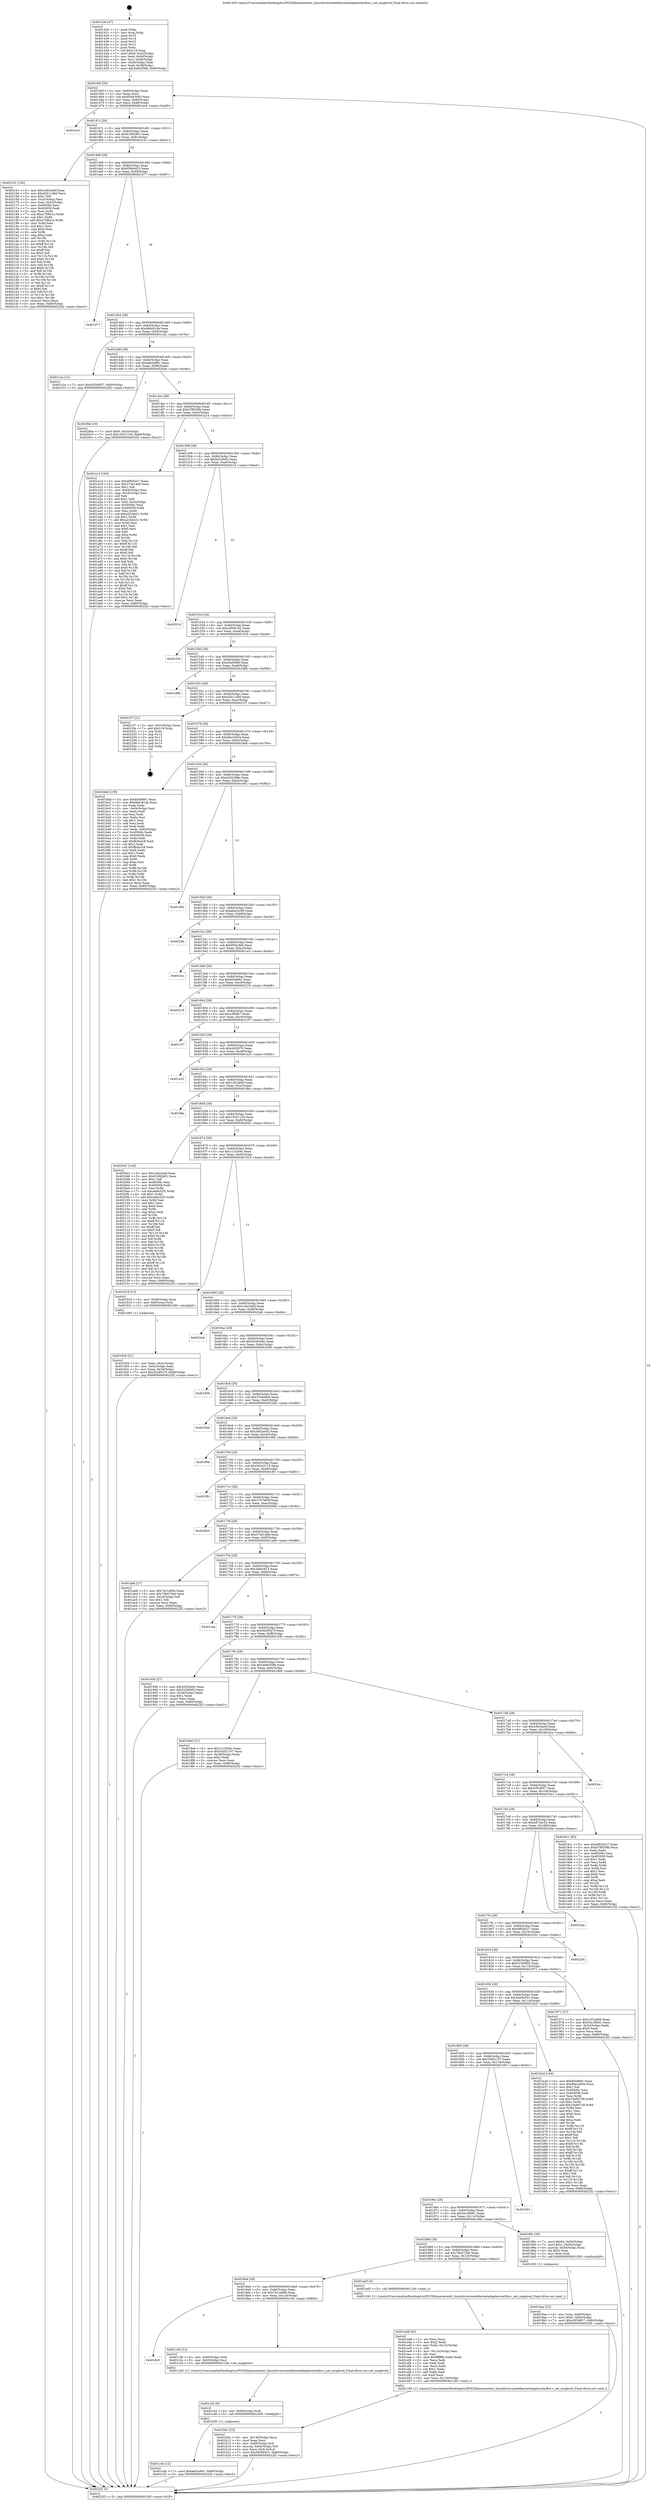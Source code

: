 digraph "0x401430" {
  label = "0x401430 (/mnt/c/Users/mathe/Desktop/tcc/POCII/binaries/extr_linuxdriversnetethernetadaptecstarfire.c_set_msglevel_Final-ollvm.out::main(0))"
  labelloc = "t"
  node[shape=record]

  Entry [label="",width=0.3,height=0.3,shape=circle,fillcolor=black,style=filled]
  "0x40145f" [label="{
     0x40145f [29]\l
     | [instrs]\l
     &nbsp;&nbsp;0x40145f \<+3\>: mov -0x80(%rbp),%eax\l
     &nbsp;&nbsp;0x401462 \<+2\>: mov %eax,%ecx\l
     &nbsp;&nbsp;0x401464 \<+6\>: sub $0x85643085,%ecx\l
     &nbsp;&nbsp;0x40146a \<+6\>: mov %eax,-0x84(%rbp)\l
     &nbsp;&nbsp;0x401470 \<+6\>: mov %ecx,-0x88(%rbp)\l
     &nbsp;&nbsp;0x401476 \<+6\>: je 0000000000401ec0 \<main+0xa90\>\l
  }"]
  "0x401ec0" [label="{
     0x401ec0\l
  }", style=dashed]
  "0x40147c" [label="{
     0x40147c [28]\l
     | [instrs]\l
     &nbsp;&nbsp;0x40147c \<+5\>: jmp 0000000000401481 \<main+0x51\>\l
     &nbsp;&nbsp;0x401481 \<+6\>: mov -0x84(%rbp),%eax\l
     &nbsp;&nbsp;0x401487 \<+5\>: sub $0x91692d01,%eax\l
     &nbsp;&nbsp;0x40148c \<+6\>: mov %eax,-0x8c(%rbp)\l
     &nbsp;&nbsp;0x401492 \<+6\>: je 0000000000402161 \<main+0xd31\>\l
  }"]
  Exit [label="",width=0.3,height=0.3,shape=circle,fillcolor=black,style=filled,peripheries=2]
  "0x402161" [label="{
     0x402161 [150]\l
     | [instrs]\l
     &nbsp;&nbsp;0x402161 \<+5\>: mov $0x1dd24a5f,%eax\l
     &nbsp;&nbsp;0x402166 \<+5\>: mov $0xd2b11db6,%ecx\l
     &nbsp;&nbsp;0x40216b \<+2\>: mov $0x1,%dl\l
     &nbsp;&nbsp;0x40216d \<+3\>: mov -0x3c(%rbp),%esi\l
     &nbsp;&nbsp;0x402170 \<+3\>: mov %esi,-0x2c(%rbp)\l
     &nbsp;&nbsp;0x402173 \<+7\>: mov 0x40506c,%esi\l
     &nbsp;&nbsp;0x40217a \<+7\>: mov 0x405058,%edi\l
     &nbsp;&nbsp;0x402181 \<+3\>: mov %esi,%r8d\l
     &nbsp;&nbsp;0x402184 \<+7\>: sub $0xa75f6e1e,%r8d\l
     &nbsp;&nbsp;0x40218b \<+4\>: sub $0x1,%r8d\l
     &nbsp;&nbsp;0x40218f \<+7\>: add $0xa75f6e1e,%r8d\l
     &nbsp;&nbsp;0x402196 \<+4\>: imul %r8d,%esi\l
     &nbsp;&nbsp;0x40219a \<+3\>: and $0x1,%esi\l
     &nbsp;&nbsp;0x40219d \<+3\>: cmp $0x0,%esi\l
     &nbsp;&nbsp;0x4021a0 \<+4\>: sete %r9b\l
     &nbsp;&nbsp;0x4021a4 \<+3\>: cmp $0xa,%edi\l
     &nbsp;&nbsp;0x4021a7 \<+4\>: setl %r10b\l
     &nbsp;&nbsp;0x4021ab \<+3\>: mov %r9b,%r11b\l
     &nbsp;&nbsp;0x4021ae \<+4\>: xor $0xff,%r11b\l
     &nbsp;&nbsp;0x4021b2 \<+3\>: mov %r10b,%bl\l
     &nbsp;&nbsp;0x4021b5 \<+3\>: xor $0xff,%bl\l
     &nbsp;&nbsp;0x4021b8 \<+3\>: xor $0x0,%dl\l
     &nbsp;&nbsp;0x4021bb \<+3\>: mov %r11b,%r14b\l
     &nbsp;&nbsp;0x4021be \<+4\>: and $0x0,%r14b\l
     &nbsp;&nbsp;0x4021c2 \<+3\>: and %dl,%r9b\l
     &nbsp;&nbsp;0x4021c5 \<+3\>: mov %bl,%r15b\l
     &nbsp;&nbsp;0x4021c8 \<+4\>: and $0x0,%r15b\l
     &nbsp;&nbsp;0x4021cc \<+3\>: and %dl,%r10b\l
     &nbsp;&nbsp;0x4021cf \<+3\>: or %r9b,%r14b\l
     &nbsp;&nbsp;0x4021d2 \<+3\>: or %r10b,%r15b\l
     &nbsp;&nbsp;0x4021d5 \<+3\>: xor %r15b,%r14b\l
     &nbsp;&nbsp;0x4021d8 \<+3\>: or %bl,%r11b\l
     &nbsp;&nbsp;0x4021db \<+4\>: xor $0xff,%r11b\l
     &nbsp;&nbsp;0x4021df \<+3\>: or $0x0,%dl\l
     &nbsp;&nbsp;0x4021e2 \<+3\>: and %dl,%r11b\l
     &nbsp;&nbsp;0x4021e5 \<+3\>: or %r11b,%r14b\l
     &nbsp;&nbsp;0x4021e8 \<+4\>: test $0x1,%r14b\l
     &nbsp;&nbsp;0x4021ec \<+3\>: cmovne %ecx,%eax\l
     &nbsp;&nbsp;0x4021ef \<+3\>: mov %eax,-0x80(%rbp)\l
     &nbsp;&nbsp;0x4021f2 \<+5\>: jmp 00000000004022f2 \<main+0xec2\>\l
  }"]
  "0x401498" [label="{
     0x401498 [28]\l
     | [instrs]\l
     &nbsp;&nbsp;0x401498 \<+5\>: jmp 000000000040149d \<main+0x6d\>\l
     &nbsp;&nbsp;0x40149d \<+6\>: mov -0x84(%rbp),%eax\l
     &nbsp;&nbsp;0x4014a3 \<+5\>: sub $0x95964423,%eax\l
     &nbsp;&nbsp;0x4014a8 \<+6\>: mov %eax,-0x90(%rbp)\l
     &nbsp;&nbsp;0x4014ae \<+6\>: je 0000000000401d77 \<main+0x947\>\l
  }"]
  "0x401c4b" [label="{
     0x401c4b [12]\l
     | [instrs]\l
     &nbsp;&nbsp;0x401c4b \<+7\>: movl $0xaeb2a961,-0x80(%rbp)\l
     &nbsp;&nbsp;0x401c52 \<+5\>: jmp 00000000004022f2 \<main+0xec2\>\l
  }"]
  "0x401d77" [label="{
     0x401d77\l
  }", style=dashed]
  "0x4014b4" [label="{
     0x4014b4 [28]\l
     | [instrs]\l
     &nbsp;&nbsp;0x4014b4 \<+5\>: jmp 00000000004014b9 \<main+0x89\>\l
     &nbsp;&nbsp;0x4014b9 \<+6\>: mov -0x84(%rbp),%eax\l
     &nbsp;&nbsp;0x4014bf \<+5\>: sub $0x9b6c81da,%eax\l
     &nbsp;&nbsp;0x4014c4 \<+6\>: mov %eax,-0x94(%rbp)\l
     &nbsp;&nbsp;0x4014ca \<+6\>: je 0000000000401c2a \<main+0x7fa\>\l
  }"]
  "0x401c42" [label="{
     0x401c42 [9]\l
     | [instrs]\l
     &nbsp;&nbsp;0x401c42 \<+4\>: mov -0x60(%rbp),%rdi\l
     &nbsp;&nbsp;0x401c46 \<+5\>: call 0000000000401030 \<free@plt\>\l
     | [calls]\l
     &nbsp;&nbsp;0x401030 \{1\} (unknown)\l
  }"]
  "0x401c2a" [label="{
     0x401c2a [12]\l
     | [instrs]\l
     &nbsp;&nbsp;0x401c2a \<+7\>: movl $0x43f34857,-0x80(%rbp)\l
     &nbsp;&nbsp;0x401c31 \<+5\>: jmp 00000000004022f2 \<main+0xec2\>\l
  }"]
  "0x4014d0" [label="{
     0x4014d0 [28]\l
     | [instrs]\l
     &nbsp;&nbsp;0x4014d0 \<+5\>: jmp 00000000004014d5 \<main+0xa5\>\l
     &nbsp;&nbsp;0x4014d5 \<+6\>: mov -0x84(%rbp),%eax\l
     &nbsp;&nbsp;0x4014db \<+5\>: sub $0xaeb2a961,%eax\l
     &nbsp;&nbsp;0x4014e0 \<+6\>: mov %eax,-0x98(%rbp)\l
     &nbsp;&nbsp;0x4014e6 \<+6\>: je 00000000004020be \<main+0xc8e\>\l
  }"]
  "0x4018c0" [label="{
     0x4018c0\l
  }", style=dashed]
  "0x4020be" [label="{
     0x4020be [19]\l
     | [instrs]\l
     &nbsp;&nbsp;0x4020be \<+7\>: movl $0x0,-0x3c(%rbp)\l
     &nbsp;&nbsp;0x4020c5 \<+7\>: movl $0x19331130,-0x80(%rbp)\l
     &nbsp;&nbsp;0x4020cc \<+5\>: jmp 00000000004022f2 \<main+0xec2\>\l
  }"]
  "0x4014ec" [label="{
     0x4014ec [28]\l
     | [instrs]\l
     &nbsp;&nbsp;0x4014ec \<+5\>: jmp 00000000004014f1 \<main+0xc1\>\l
     &nbsp;&nbsp;0x4014f1 \<+6\>: mov -0x84(%rbp),%eax\l
     &nbsp;&nbsp;0x4014f7 \<+5\>: sub $0xb78f339b,%eax\l
     &nbsp;&nbsp;0x4014fc \<+6\>: mov %eax,-0x9c(%rbp)\l
     &nbsp;&nbsp;0x401502 \<+6\>: je 0000000000401a14 \<main+0x5e4\>\l
  }"]
  "0x401c36" [label="{
     0x401c36 [12]\l
     | [instrs]\l
     &nbsp;&nbsp;0x401c36 \<+4\>: mov -0x60(%rbp),%rdi\l
     &nbsp;&nbsp;0x401c3a \<+3\>: mov -0x50(%rbp),%esi\l
     &nbsp;&nbsp;0x401c3d \<+5\>: call 0000000000401240 \<set_msglevel\>\l
     | [calls]\l
     &nbsp;&nbsp;0x401240 \{1\} (/mnt/c/Users/mathe/Desktop/tcc/POCII/binaries/extr_linuxdriversnetethernetadaptecstarfire.c_set_msglevel_Final-ollvm.out::set_msglevel)\l
  }"]
  "0x401a14" [label="{
     0x401a14 [164]\l
     | [instrs]\l
     &nbsp;&nbsp;0x401a14 \<+5\>: mov $0x4f92b2c7,%eax\l
     &nbsp;&nbsp;0x401a19 \<+5\>: mov $0x374e14e8,%ecx\l
     &nbsp;&nbsp;0x401a1e \<+2\>: mov $0x1,%dl\l
     &nbsp;&nbsp;0x401a20 \<+3\>: mov -0x64(%rbp),%esi\l
     &nbsp;&nbsp;0x401a23 \<+3\>: cmp -0x54(%rbp),%esi\l
     &nbsp;&nbsp;0x401a26 \<+4\>: setl %dil\l
     &nbsp;&nbsp;0x401a2a \<+4\>: and $0x1,%dil\l
     &nbsp;&nbsp;0x401a2e \<+4\>: mov %dil,-0x2d(%rbp)\l
     &nbsp;&nbsp;0x401a32 \<+7\>: mov 0x40506c,%esi\l
     &nbsp;&nbsp;0x401a39 \<+8\>: mov 0x405058,%r8d\l
     &nbsp;&nbsp;0x401a41 \<+3\>: mov %esi,%r9d\l
     &nbsp;&nbsp;0x401a44 \<+7\>: sub $0xa23cbe21,%r9d\l
     &nbsp;&nbsp;0x401a4b \<+4\>: sub $0x1,%r9d\l
     &nbsp;&nbsp;0x401a4f \<+7\>: add $0xa23cbe21,%r9d\l
     &nbsp;&nbsp;0x401a56 \<+4\>: imul %r9d,%esi\l
     &nbsp;&nbsp;0x401a5a \<+3\>: and $0x1,%esi\l
     &nbsp;&nbsp;0x401a5d \<+3\>: cmp $0x0,%esi\l
     &nbsp;&nbsp;0x401a60 \<+4\>: sete %dil\l
     &nbsp;&nbsp;0x401a64 \<+4\>: cmp $0xa,%r8d\l
     &nbsp;&nbsp;0x401a68 \<+4\>: setl %r10b\l
     &nbsp;&nbsp;0x401a6c \<+3\>: mov %dil,%r11b\l
     &nbsp;&nbsp;0x401a6f \<+4\>: xor $0xff,%r11b\l
     &nbsp;&nbsp;0x401a73 \<+3\>: mov %r10b,%bl\l
     &nbsp;&nbsp;0x401a76 \<+3\>: xor $0xff,%bl\l
     &nbsp;&nbsp;0x401a79 \<+3\>: xor $0x0,%dl\l
     &nbsp;&nbsp;0x401a7c \<+3\>: mov %r11b,%r14b\l
     &nbsp;&nbsp;0x401a7f \<+4\>: and $0x0,%r14b\l
     &nbsp;&nbsp;0x401a83 \<+3\>: and %dl,%dil\l
     &nbsp;&nbsp;0x401a86 \<+3\>: mov %bl,%r15b\l
     &nbsp;&nbsp;0x401a89 \<+4\>: and $0x0,%r15b\l
     &nbsp;&nbsp;0x401a8d \<+3\>: and %dl,%r10b\l
     &nbsp;&nbsp;0x401a90 \<+3\>: or %dil,%r14b\l
     &nbsp;&nbsp;0x401a93 \<+3\>: or %r10b,%r15b\l
     &nbsp;&nbsp;0x401a96 \<+3\>: xor %r15b,%r14b\l
     &nbsp;&nbsp;0x401a99 \<+3\>: or %bl,%r11b\l
     &nbsp;&nbsp;0x401a9c \<+4\>: xor $0xff,%r11b\l
     &nbsp;&nbsp;0x401aa0 \<+3\>: or $0x0,%dl\l
     &nbsp;&nbsp;0x401aa3 \<+3\>: and %dl,%r11b\l
     &nbsp;&nbsp;0x401aa6 \<+3\>: or %r11b,%r14b\l
     &nbsp;&nbsp;0x401aa9 \<+4\>: test $0x1,%r14b\l
     &nbsp;&nbsp;0x401aad \<+3\>: cmovne %ecx,%eax\l
     &nbsp;&nbsp;0x401ab0 \<+3\>: mov %eax,-0x80(%rbp)\l
     &nbsp;&nbsp;0x401ab3 \<+5\>: jmp 00000000004022f2 \<main+0xec2\>\l
  }"]
  "0x401508" [label="{
     0x401508 [28]\l
     | [instrs]\l
     &nbsp;&nbsp;0x401508 \<+5\>: jmp 000000000040150d \<main+0xdd\>\l
     &nbsp;&nbsp;0x40150d \<+6\>: mov -0x84(%rbp),%eax\l
     &nbsp;&nbsp;0x401513 \<+5\>: sub $0xbcf16b0c,%eax\l
     &nbsp;&nbsp;0x401518 \<+6\>: mov %eax,-0xa0(%rbp)\l
     &nbsp;&nbsp;0x40151e \<+6\>: je 000000000040201d \<main+0xbed\>\l
  }"]
  "0x401b0c" [label="{
     0x401b0c [33]\l
     | [instrs]\l
     &nbsp;&nbsp;0x401b0c \<+6\>: mov -0x130(%rbp),%ecx\l
     &nbsp;&nbsp;0x401b12 \<+3\>: imul %eax,%ecx\l
     &nbsp;&nbsp;0x401b15 \<+4\>: mov -0x60(%rbp),%r8\l
     &nbsp;&nbsp;0x401b19 \<+4\>: movslq -0x64(%rbp),%r9\l
     &nbsp;&nbsp;0x401b1d \<+4\>: mov %ecx,(%r8,%r9,4)\l
     &nbsp;&nbsp;0x401b21 \<+7\>: movl $0x5405b501,-0x80(%rbp)\l
     &nbsp;&nbsp;0x401b28 \<+5\>: jmp 00000000004022f2 \<main+0xec2\>\l
  }"]
  "0x40201d" [label="{
     0x40201d\l
  }", style=dashed]
  "0x401524" [label="{
     0x401524 [28]\l
     | [instrs]\l
     &nbsp;&nbsp;0x401524 \<+5\>: jmp 0000000000401529 \<main+0xf9\>\l
     &nbsp;&nbsp;0x401529 \<+6\>: mov -0x84(%rbp),%eax\l
     &nbsp;&nbsp;0x40152f \<+5\>: sub $0xc45941d2,%eax\l
     &nbsp;&nbsp;0x401534 \<+6\>: mov %eax,-0xa4(%rbp)\l
     &nbsp;&nbsp;0x40153a \<+6\>: je 0000000000401f24 \<main+0xaf4\>\l
  }"]
  "0x401ad8" [label="{
     0x401ad8 [52]\l
     | [instrs]\l
     &nbsp;&nbsp;0x401ad8 \<+2\>: xor %ecx,%ecx\l
     &nbsp;&nbsp;0x401ada \<+5\>: mov $0x2,%edx\l
     &nbsp;&nbsp;0x401adf \<+6\>: mov %edx,-0x12c(%rbp)\l
     &nbsp;&nbsp;0x401ae5 \<+1\>: cltd\l
     &nbsp;&nbsp;0x401ae6 \<+6\>: mov -0x12c(%rbp),%esi\l
     &nbsp;&nbsp;0x401aec \<+2\>: idiv %esi\l
     &nbsp;&nbsp;0x401aee \<+6\>: imul $0xfffffffe,%edx,%edx\l
     &nbsp;&nbsp;0x401af4 \<+2\>: mov %ecx,%edi\l
     &nbsp;&nbsp;0x401af6 \<+2\>: sub %edx,%edi\l
     &nbsp;&nbsp;0x401af8 \<+2\>: mov %ecx,%edx\l
     &nbsp;&nbsp;0x401afa \<+3\>: sub $0x1,%edx\l
     &nbsp;&nbsp;0x401afd \<+2\>: add %edx,%edi\l
     &nbsp;&nbsp;0x401aff \<+2\>: sub %edi,%ecx\l
     &nbsp;&nbsp;0x401b01 \<+6\>: mov %ecx,-0x130(%rbp)\l
     &nbsp;&nbsp;0x401b07 \<+5\>: call 0000000000401160 \<next_i\>\l
     | [calls]\l
     &nbsp;&nbsp;0x401160 \{1\} (/mnt/c/Users/mathe/Desktop/tcc/POCII/binaries/extr_linuxdriversnetethernetadaptecstarfire.c_set_msglevel_Final-ollvm.out::next_i)\l
  }"]
  "0x401f24" [label="{
     0x401f24\l
  }", style=dashed]
  "0x401540" [label="{
     0x401540 [28]\l
     | [instrs]\l
     &nbsp;&nbsp;0x401540 \<+5\>: jmp 0000000000401545 \<main+0x115\>\l
     &nbsp;&nbsp;0x401545 \<+6\>: mov -0x84(%rbp),%eax\l
     &nbsp;&nbsp;0x40154b \<+5\>: sub $0xc6a59fa9,%eax\l
     &nbsp;&nbsp;0x401550 \<+6\>: mov %eax,-0xa8(%rbp)\l
     &nbsp;&nbsp;0x401556 \<+6\>: je 0000000000401d6b \<main+0x93b\>\l
  }"]
  "0x4018a4" [label="{
     0x4018a4 [28]\l
     | [instrs]\l
     &nbsp;&nbsp;0x4018a4 \<+5\>: jmp 00000000004018a9 \<main+0x479\>\l
     &nbsp;&nbsp;0x4018a9 \<+6\>: mov -0x84(%rbp),%eax\l
     &nbsp;&nbsp;0x4018af \<+5\>: sub $0x74c1e894,%eax\l
     &nbsp;&nbsp;0x4018b4 \<+6\>: mov %eax,-0x124(%rbp)\l
     &nbsp;&nbsp;0x4018ba \<+6\>: je 0000000000401c36 \<main+0x806\>\l
  }"]
  "0x401d6b" [label="{
     0x401d6b\l
  }", style=dashed]
  "0x40155c" [label="{
     0x40155c [28]\l
     | [instrs]\l
     &nbsp;&nbsp;0x40155c \<+5\>: jmp 0000000000401561 \<main+0x131\>\l
     &nbsp;&nbsp;0x401561 \<+6\>: mov -0x84(%rbp),%eax\l
     &nbsp;&nbsp;0x401567 \<+5\>: sub $0xd2b11db6,%eax\l
     &nbsp;&nbsp;0x40156c \<+6\>: mov %eax,-0xac(%rbp)\l
     &nbsp;&nbsp;0x401572 \<+6\>: je 00000000004021f7 \<main+0xdc7\>\l
  }"]
  "0x401ad3" [label="{
     0x401ad3 [5]\l
     | [instrs]\l
     &nbsp;&nbsp;0x401ad3 \<+5\>: call 0000000000401160 \<next_i\>\l
     | [calls]\l
     &nbsp;&nbsp;0x401160 \{1\} (/mnt/c/Users/mathe/Desktop/tcc/POCII/binaries/extr_linuxdriversnetethernetadaptecstarfire.c_set_msglevel_Final-ollvm.out::next_i)\l
  }"]
  "0x4021f7" [label="{
     0x4021f7 [21]\l
     | [instrs]\l
     &nbsp;&nbsp;0x4021f7 \<+3\>: mov -0x2c(%rbp),%eax\l
     &nbsp;&nbsp;0x4021fa \<+7\>: add $0x118,%rsp\l
     &nbsp;&nbsp;0x402201 \<+1\>: pop %rbx\l
     &nbsp;&nbsp;0x402202 \<+2\>: pop %r12\l
     &nbsp;&nbsp;0x402204 \<+2\>: pop %r13\l
     &nbsp;&nbsp;0x402206 \<+2\>: pop %r14\l
     &nbsp;&nbsp;0x402208 \<+2\>: pop %r15\l
     &nbsp;&nbsp;0x40220a \<+1\>: pop %rbp\l
     &nbsp;&nbsp;0x40220b \<+1\>: ret\l
  }"]
  "0x401578" [label="{
     0x401578 [28]\l
     | [instrs]\l
     &nbsp;&nbsp;0x401578 \<+5\>: jmp 000000000040157d \<main+0x14d\>\l
     &nbsp;&nbsp;0x40157d \<+6\>: mov -0x84(%rbp),%eax\l
     &nbsp;&nbsp;0x401583 \<+5\>: sub $0xd6a1b654,%eax\l
     &nbsp;&nbsp;0x401588 \<+6\>: mov %eax,-0xb0(%rbp)\l
     &nbsp;&nbsp;0x40158e \<+6\>: je 0000000000401bbd \<main+0x78d\>\l
  }"]
  "0x4019aa" [label="{
     0x4019aa [23]\l
     | [instrs]\l
     &nbsp;&nbsp;0x4019aa \<+4\>: mov %rax,-0x60(%rbp)\l
     &nbsp;&nbsp;0x4019ae \<+7\>: movl $0x0,-0x64(%rbp)\l
     &nbsp;&nbsp;0x4019b5 \<+7\>: movl $0x43f34857,-0x80(%rbp)\l
     &nbsp;&nbsp;0x4019bc \<+5\>: jmp 00000000004022f2 \<main+0xec2\>\l
  }"]
  "0x401bbd" [label="{
     0x401bbd [109]\l
     | [instrs]\l
     &nbsp;&nbsp;0x401bbd \<+5\>: mov $0x65e8691,%eax\l
     &nbsp;&nbsp;0x401bc2 \<+5\>: mov $0x9b6c81da,%ecx\l
     &nbsp;&nbsp;0x401bc7 \<+2\>: xor %edx,%edx\l
     &nbsp;&nbsp;0x401bc9 \<+3\>: mov -0x64(%rbp),%esi\l
     &nbsp;&nbsp;0x401bcc \<+2\>: mov %edx,%edi\l
     &nbsp;&nbsp;0x401bce \<+2\>: sub %esi,%edi\l
     &nbsp;&nbsp;0x401bd0 \<+2\>: mov %edx,%esi\l
     &nbsp;&nbsp;0x401bd2 \<+3\>: sub $0x1,%esi\l
     &nbsp;&nbsp;0x401bd5 \<+2\>: add %esi,%edi\l
     &nbsp;&nbsp;0x401bd7 \<+2\>: sub %edi,%edx\l
     &nbsp;&nbsp;0x401bd9 \<+3\>: mov %edx,-0x64(%rbp)\l
     &nbsp;&nbsp;0x401bdc \<+7\>: mov 0x40506c,%edx\l
     &nbsp;&nbsp;0x401be3 \<+7\>: mov 0x405058,%esi\l
     &nbsp;&nbsp;0x401bea \<+2\>: mov %edx,%edi\l
     &nbsp;&nbsp;0x401bec \<+6\>: add $0xffc9a3c8,%edi\l
     &nbsp;&nbsp;0x401bf2 \<+3\>: sub $0x1,%edi\l
     &nbsp;&nbsp;0x401bf5 \<+6\>: sub $0xffc9a3c8,%edi\l
     &nbsp;&nbsp;0x401bfb \<+3\>: imul %edi,%edx\l
     &nbsp;&nbsp;0x401bfe \<+3\>: and $0x1,%edx\l
     &nbsp;&nbsp;0x401c01 \<+3\>: cmp $0x0,%edx\l
     &nbsp;&nbsp;0x401c04 \<+4\>: sete %r8b\l
     &nbsp;&nbsp;0x401c08 \<+3\>: cmp $0xa,%esi\l
     &nbsp;&nbsp;0x401c0b \<+4\>: setl %r9b\l
     &nbsp;&nbsp;0x401c0f \<+3\>: mov %r8b,%r10b\l
     &nbsp;&nbsp;0x401c12 \<+3\>: and %r9b,%r10b\l
     &nbsp;&nbsp;0x401c15 \<+3\>: xor %r9b,%r8b\l
     &nbsp;&nbsp;0x401c18 \<+3\>: or %r8b,%r10b\l
     &nbsp;&nbsp;0x401c1b \<+4\>: test $0x1,%r10b\l
     &nbsp;&nbsp;0x401c1f \<+3\>: cmovne %ecx,%eax\l
     &nbsp;&nbsp;0x401c22 \<+3\>: mov %eax,-0x80(%rbp)\l
     &nbsp;&nbsp;0x401c25 \<+5\>: jmp 00000000004022f2 \<main+0xec2\>\l
  }"]
  "0x401594" [label="{
     0x401594 [28]\l
     | [instrs]\l
     &nbsp;&nbsp;0x401594 \<+5\>: jmp 0000000000401599 \<main+0x169\>\l
     &nbsp;&nbsp;0x401599 \<+6\>: mov -0x84(%rbp),%eax\l
     &nbsp;&nbsp;0x40159f \<+5\>: sub $0xe262286e,%eax\l
     &nbsp;&nbsp;0x4015a4 \<+6\>: mov %eax,-0xb4(%rbp)\l
     &nbsp;&nbsp;0x4015aa \<+6\>: je 0000000000401d92 \<main+0x962\>\l
  }"]
  "0x401888" [label="{
     0x401888 [28]\l
     | [instrs]\l
     &nbsp;&nbsp;0x401888 \<+5\>: jmp 000000000040188d \<main+0x45d\>\l
     &nbsp;&nbsp;0x40188d \<+6\>: mov -0x84(%rbp),%eax\l
     &nbsp;&nbsp;0x401893 \<+5\>: sub $0x70b472b6,%eax\l
     &nbsp;&nbsp;0x401898 \<+6\>: mov %eax,-0x120(%rbp)\l
     &nbsp;&nbsp;0x40189e \<+6\>: je 0000000000401ad3 \<main+0x6a3\>\l
  }"]
  "0x401d92" [label="{
     0x401d92\l
  }", style=dashed]
  "0x4015b0" [label="{
     0x4015b0 [28]\l
     | [instrs]\l
     &nbsp;&nbsp;0x4015b0 \<+5\>: jmp 00000000004015b5 \<main+0x185\>\l
     &nbsp;&nbsp;0x4015b5 \<+6\>: mov -0x84(%rbp),%eax\l
     &nbsp;&nbsp;0x4015bb \<+5\>: sub $0xeb4c3c99,%eax\l
     &nbsp;&nbsp;0x4015c0 \<+6\>: mov %eax,-0xb8(%rbp)\l
     &nbsp;&nbsp;0x4015c6 \<+6\>: je 000000000040226e \<main+0xe3e\>\l
  }"]
  "0x40198c" [label="{
     0x40198c [30]\l
     | [instrs]\l
     &nbsp;&nbsp;0x40198c \<+7\>: movl $0x64,-0x50(%rbp)\l
     &nbsp;&nbsp;0x401993 \<+7\>: movl $0x1,-0x54(%rbp)\l
     &nbsp;&nbsp;0x40199a \<+4\>: movslq -0x54(%rbp),%rax\l
     &nbsp;&nbsp;0x40199e \<+4\>: shl $0x2,%rax\l
     &nbsp;&nbsp;0x4019a2 \<+3\>: mov %rax,%rdi\l
     &nbsp;&nbsp;0x4019a5 \<+5\>: call 0000000000401050 \<malloc@plt\>\l
     | [calls]\l
     &nbsp;&nbsp;0x401050 \{1\} (unknown)\l
  }"]
  "0x40226e" [label="{
     0x40226e\l
  }", style=dashed]
  "0x4015cc" [label="{
     0x4015cc [28]\l
     | [instrs]\l
     &nbsp;&nbsp;0x4015cc \<+5\>: jmp 00000000004015d1 \<main+0x1a1\>\l
     &nbsp;&nbsp;0x4015d1 \<+6\>: mov -0x84(%rbp),%eax\l
     &nbsp;&nbsp;0x4015d7 \<+5\>: sub $0xf592cfe6,%eax\l
     &nbsp;&nbsp;0x4015dc \<+6\>: mov %eax,-0xbc(%rbp)\l
     &nbsp;&nbsp;0x4015e2 \<+6\>: je 0000000000401ecc \<main+0xa9c\>\l
  }"]
  "0x40186c" [label="{
     0x40186c [28]\l
     | [instrs]\l
     &nbsp;&nbsp;0x40186c \<+5\>: jmp 0000000000401871 \<main+0x441\>\l
     &nbsp;&nbsp;0x401871 \<+6\>: mov -0x84(%rbp),%eax\l
     &nbsp;&nbsp;0x401877 \<+5\>: sub $0x5ec38061,%eax\l
     &nbsp;&nbsp;0x40187c \<+6\>: mov %eax,-0x11c(%rbp)\l
     &nbsp;&nbsp;0x401882 \<+6\>: je 000000000040198c \<main+0x55c\>\l
  }"]
  "0x401ecc" [label="{
     0x401ecc\l
  }", style=dashed]
  "0x4015e8" [label="{
     0x4015e8 [28]\l
     | [instrs]\l
     &nbsp;&nbsp;0x4015e8 \<+5\>: jmp 00000000004015ed \<main+0x1bd\>\l
     &nbsp;&nbsp;0x4015ed \<+6\>: mov -0x84(%rbp),%eax\l
     &nbsp;&nbsp;0x4015f3 \<+5\>: sub $0x65e8691,%eax\l
     &nbsp;&nbsp;0x4015f8 \<+6\>: mov %eax,-0xc0(%rbp)\l
     &nbsp;&nbsp;0x4015fe \<+6\>: je 0000000000402218 \<main+0xde8\>\l
  }"]
  "0x401901" [label="{
     0x401901\l
  }", style=dashed]
  "0x402218" [label="{
     0x402218\l
  }", style=dashed]
  "0x401604" [label="{
     0x401604 [28]\l
     | [instrs]\l
     &nbsp;&nbsp;0x401604 \<+5\>: jmp 0000000000401609 \<main+0x1d9\>\l
     &nbsp;&nbsp;0x401609 \<+6\>: mov -0x84(%rbp),%eax\l
     &nbsp;&nbsp;0x40160f \<+5\>: sub $0xc3f0db7,%eax\l
     &nbsp;&nbsp;0x401614 \<+6\>: mov %eax,-0xc4(%rbp)\l
     &nbsp;&nbsp;0x40161a \<+6\>: je 0000000000401c57 \<main+0x827\>\l
  }"]
  "0x401850" [label="{
     0x401850 [28]\l
     | [instrs]\l
     &nbsp;&nbsp;0x401850 \<+5\>: jmp 0000000000401855 \<main+0x425\>\l
     &nbsp;&nbsp;0x401855 \<+6\>: mov -0x84(%rbp),%eax\l
     &nbsp;&nbsp;0x40185b \<+5\>: sub $0x55d51107,%eax\l
     &nbsp;&nbsp;0x401860 \<+6\>: mov %eax,-0x118(%rbp)\l
     &nbsp;&nbsp;0x401866 \<+6\>: je 0000000000401901 \<main+0x4d1\>\l
  }"]
  "0x401c57" [label="{
     0x401c57\l
  }", style=dashed]
  "0x401620" [label="{
     0x401620 [28]\l
     | [instrs]\l
     &nbsp;&nbsp;0x401620 \<+5\>: jmp 0000000000401625 \<main+0x1f5\>\l
     &nbsp;&nbsp;0x401625 \<+6\>: mov -0x84(%rbp),%eax\l
     &nbsp;&nbsp;0x40162b \<+5\>: sub $0xcb02970,%eax\l
     &nbsp;&nbsp;0x401630 \<+6\>: mov %eax,-0xc8(%rbp)\l
     &nbsp;&nbsp;0x401636 \<+6\>: je 0000000000401e22 \<main+0x9f2\>\l
  }"]
  "0x401b2d" [label="{
     0x401b2d [144]\l
     | [instrs]\l
     &nbsp;&nbsp;0x401b2d \<+5\>: mov $0x65e8691,%eax\l
     &nbsp;&nbsp;0x401b32 \<+5\>: mov $0xd6a1b654,%ecx\l
     &nbsp;&nbsp;0x401b37 \<+2\>: mov $0x1,%dl\l
     &nbsp;&nbsp;0x401b39 \<+7\>: mov 0x40506c,%esi\l
     &nbsp;&nbsp;0x401b40 \<+7\>: mov 0x405058,%edi\l
     &nbsp;&nbsp;0x401b47 \<+3\>: mov %esi,%r8d\l
     &nbsp;&nbsp;0x401b4a \<+7\>: sub $0x10a90728,%r8d\l
     &nbsp;&nbsp;0x401b51 \<+4\>: sub $0x1,%r8d\l
     &nbsp;&nbsp;0x401b55 \<+7\>: add $0x10a90728,%r8d\l
     &nbsp;&nbsp;0x401b5c \<+4\>: imul %r8d,%esi\l
     &nbsp;&nbsp;0x401b60 \<+3\>: and $0x1,%esi\l
     &nbsp;&nbsp;0x401b63 \<+3\>: cmp $0x0,%esi\l
     &nbsp;&nbsp;0x401b66 \<+4\>: sete %r9b\l
     &nbsp;&nbsp;0x401b6a \<+3\>: cmp $0xa,%edi\l
     &nbsp;&nbsp;0x401b6d \<+4\>: setl %r10b\l
     &nbsp;&nbsp;0x401b71 \<+3\>: mov %r9b,%r11b\l
     &nbsp;&nbsp;0x401b74 \<+4\>: xor $0xff,%r11b\l
     &nbsp;&nbsp;0x401b78 \<+3\>: mov %r10b,%bl\l
     &nbsp;&nbsp;0x401b7b \<+3\>: xor $0xff,%bl\l
     &nbsp;&nbsp;0x401b7e \<+3\>: xor $0x1,%dl\l
     &nbsp;&nbsp;0x401b81 \<+3\>: mov %r11b,%r14b\l
     &nbsp;&nbsp;0x401b84 \<+4\>: and $0xff,%r14b\l
     &nbsp;&nbsp;0x401b88 \<+3\>: and %dl,%r9b\l
     &nbsp;&nbsp;0x401b8b \<+3\>: mov %bl,%r15b\l
     &nbsp;&nbsp;0x401b8e \<+4\>: and $0xff,%r15b\l
     &nbsp;&nbsp;0x401b92 \<+3\>: and %dl,%r10b\l
     &nbsp;&nbsp;0x401b95 \<+3\>: or %r9b,%r14b\l
     &nbsp;&nbsp;0x401b98 \<+3\>: or %r10b,%r15b\l
     &nbsp;&nbsp;0x401b9b \<+3\>: xor %r15b,%r14b\l
     &nbsp;&nbsp;0x401b9e \<+3\>: or %bl,%r11b\l
     &nbsp;&nbsp;0x401ba1 \<+4\>: xor $0xff,%r11b\l
     &nbsp;&nbsp;0x401ba5 \<+3\>: or $0x1,%dl\l
     &nbsp;&nbsp;0x401ba8 \<+3\>: and %dl,%r11b\l
     &nbsp;&nbsp;0x401bab \<+3\>: or %r11b,%r14b\l
     &nbsp;&nbsp;0x401bae \<+4\>: test $0x1,%r14b\l
     &nbsp;&nbsp;0x401bb2 \<+3\>: cmovne %ecx,%eax\l
     &nbsp;&nbsp;0x401bb5 \<+3\>: mov %eax,-0x80(%rbp)\l
     &nbsp;&nbsp;0x401bb8 \<+5\>: jmp 00000000004022f2 \<main+0xec2\>\l
  }"]
  "0x401e22" [label="{
     0x401e22\l
  }", style=dashed]
  "0x40163c" [label="{
     0x40163c [28]\l
     | [instrs]\l
     &nbsp;&nbsp;0x40163c \<+5\>: jmp 0000000000401641 \<main+0x211\>\l
     &nbsp;&nbsp;0x401641 \<+6\>: mov -0x84(%rbp),%eax\l
     &nbsp;&nbsp;0x401647 \<+5\>: sub $0x12f1ab69,%eax\l
     &nbsp;&nbsp;0x40164c \<+6\>: mov %eax,-0xcc(%rbp)\l
     &nbsp;&nbsp;0x401652 \<+6\>: je 0000000000401fbe \<main+0xb8e\>\l
  }"]
  "0x401834" [label="{
     0x401834 [28]\l
     | [instrs]\l
     &nbsp;&nbsp;0x401834 \<+5\>: jmp 0000000000401839 \<main+0x409\>\l
     &nbsp;&nbsp;0x401839 \<+6\>: mov -0x84(%rbp),%eax\l
     &nbsp;&nbsp;0x40183f \<+5\>: sub $0x5405b501,%eax\l
     &nbsp;&nbsp;0x401844 \<+6\>: mov %eax,-0x114(%rbp)\l
     &nbsp;&nbsp;0x40184a \<+6\>: je 0000000000401b2d \<main+0x6fd\>\l
  }"]
  "0x401fbe" [label="{
     0x401fbe\l
  }", style=dashed]
  "0x401658" [label="{
     0x401658 [28]\l
     | [instrs]\l
     &nbsp;&nbsp;0x401658 \<+5\>: jmp 000000000040165d \<main+0x22d\>\l
     &nbsp;&nbsp;0x40165d \<+6\>: mov -0x84(%rbp),%eax\l
     &nbsp;&nbsp;0x401663 \<+5\>: sub $0x19331130,%eax\l
     &nbsp;&nbsp;0x401668 \<+6\>: mov %eax,-0xd0(%rbp)\l
     &nbsp;&nbsp;0x40166e \<+6\>: je 00000000004020d1 \<main+0xca1\>\l
  }"]
  "0x401971" [label="{
     0x401971 [27]\l
     | [instrs]\l
     &nbsp;&nbsp;0x401971 \<+5\>: mov $0x12f1ab69,%eax\l
     &nbsp;&nbsp;0x401976 \<+5\>: mov $0x5ec38061,%ecx\l
     &nbsp;&nbsp;0x40197b \<+3\>: mov -0x34(%rbp),%edx\l
     &nbsp;&nbsp;0x40197e \<+3\>: cmp $0x0,%edx\l
     &nbsp;&nbsp;0x401981 \<+3\>: cmove %ecx,%eax\l
     &nbsp;&nbsp;0x401984 \<+3\>: mov %eax,-0x80(%rbp)\l
     &nbsp;&nbsp;0x401987 \<+5\>: jmp 00000000004022f2 \<main+0xec2\>\l
  }"]
  "0x4020d1" [label="{
     0x4020d1 [144]\l
     | [instrs]\l
     &nbsp;&nbsp;0x4020d1 \<+5\>: mov $0x1dd24a5f,%eax\l
     &nbsp;&nbsp;0x4020d6 \<+5\>: mov $0x91692d01,%ecx\l
     &nbsp;&nbsp;0x4020db \<+2\>: mov $0x1,%dl\l
     &nbsp;&nbsp;0x4020dd \<+7\>: mov 0x40506c,%esi\l
     &nbsp;&nbsp;0x4020e4 \<+7\>: mov 0x405058,%edi\l
     &nbsp;&nbsp;0x4020eb \<+3\>: mov %esi,%r8d\l
     &nbsp;&nbsp;0x4020ee \<+7\>: sub $0xa46e32f3,%r8d\l
     &nbsp;&nbsp;0x4020f5 \<+4\>: sub $0x1,%r8d\l
     &nbsp;&nbsp;0x4020f9 \<+7\>: add $0xa46e32f3,%r8d\l
     &nbsp;&nbsp;0x402100 \<+4\>: imul %r8d,%esi\l
     &nbsp;&nbsp;0x402104 \<+3\>: and $0x1,%esi\l
     &nbsp;&nbsp;0x402107 \<+3\>: cmp $0x0,%esi\l
     &nbsp;&nbsp;0x40210a \<+4\>: sete %r9b\l
     &nbsp;&nbsp;0x40210e \<+3\>: cmp $0xa,%edi\l
     &nbsp;&nbsp;0x402111 \<+4\>: setl %r10b\l
     &nbsp;&nbsp;0x402115 \<+3\>: mov %r9b,%r11b\l
     &nbsp;&nbsp;0x402118 \<+4\>: xor $0xff,%r11b\l
     &nbsp;&nbsp;0x40211c \<+3\>: mov %r10b,%bl\l
     &nbsp;&nbsp;0x40211f \<+3\>: xor $0xff,%bl\l
     &nbsp;&nbsp;0x402122 \<+3\>: xor $0x0,%dl\l
     &nbsp;&nbsp;0x402125 \<+3\>: mov %r11b,%r14b\l
     &nbsp;&nbsp;0x402128 \<+4\>: and $0x0,%r14b\l
     &nbsp;&nbsp;0x40212c \<+3\>: and %dl,%r9b\l
     &nbsp;&nbsp;0x40212f \<+3\>: mov %bl,%r15b\l
     &nbsp;&nbsp;0x402132 \<+4\>: and $0x0,%r15b\l
     &nbsp;&nbsp;0x402136 \<+3\>: and %dl,%r10b\l
     &nbsp;&nbsp;0x402139 \<+3\>: or %r9b,%r14b\l
     &nbsp;&nbsp;0x40213c \<+3\>: or %r10b,%r15b\l
     &nbsp;&nbsp;0x40213f \<+3\>: xor %r15b,%r14b\l
     &nbsp;&nbsp;0x402142 \<+3\>: or %bl,%r11b\l
     &nbsp;&nbsp;0x402145 \<+4\>: xor $0xff,%r11b\l
     &nbsp;&nbsp;0x402149 \<+3\>: or $0x0,%dl\l
     &nbsp;&nbsp;0x40214c \<+3\>: and %dl,%r11b\l
     &nbsp;&nbsp;0x40214f \<+3\>: or %r11b,%r14b\l
     &nbsp;&nbsp;0x402152 \<+4\>: test $0x1,%r14b\l
     &nbsp;&nbsp;0x402156 \<+3\>: cmovne %ecx,%eax\l
     &nbsp;&nbsp;0x402159 \<+3\>: mov %eax,-0x80(%rbp)\l
     &nbsp;&nbsp;0x40215c \<+5\>: jmp 00000000004022f2 \<main+0xec2\>\l
  }"]
  "0x401674" [label="{
     0x401674 [28]\l
     | [instrs]\l
     &nbsp;&nbsp;0x401674 \<+5\>: jmp 0000000000401679 \<main+0x249\>\l
     &nbsp;&nbsp;0x401679 \<+6\>: mov -0x84(%rbp),%eax\l
     &nbsp;&nbsp;0x40167f \<+5\>: sub $0x1c1f2b9c,%eax\l
     &nbsp;&nbsp;0x401684 \<+6\>: mov %eax,-0xd4(%rbp)\l
     &nbsp;&nbsp;0x40168a \<+6\>: je 0000000000401919 \<main+0x4e9\>\l
  }"]
  "0x401818" [label="{
     0x401818 [28]\l
     | [instrs]\l
     &nbsp;&nbsp;0x401818 \<+5\>: jmp 000000000040181d \<main+0x3ed\>\l
     &nbsp;&nbsp;0x40181d \<+6\>: mov -0x84(%rbp),%eax\l
     &nbsp;&nbsp;0x401823 \<+5\>: sub $0x522690f2,%eax\l
     &nbsp;&nbsp;0x401828 \<+6\>: mov %eax,-0x110(%rbp)\l
     &nbsp;&nbsp;0x40182e \<+6\>: je 0000000000401971 \<main+0x541\>\l
  }"]
  "0x401919" [label="{
     0x401919 [13]\l
     | [instrs]\l
     &nbsp;&nbsp;0x401919 \<+4\>: mov -0x48(%rbp),%rax\l
     &nbsp;&nbsp;0x40191d \<+4\>: mov 0x8(%rax),%rdi\l
     &nbsp;&nbsp;0x401921 \<+5\>: call 0000000000401060 \<atoi@plt\>\l
     | [calls]\l
     &nbsp;&nbsp;0x401060 \{1\} (unknown)\l
  }"]
  "0x401690" [label="{
     0x401690 [28]\l
     | [instrs]\l
     &nbsp;&nbsp;0x401690 \<+5\>: jmp 0000000000401695 \<main+0x265\>\l
     &nbsp;&nbsp;0x401695 \<+6\>: mov -0x84(%rbp),%eax\l
     &nbsp;&nbsp;0x40169b \<+5\>: sub $0x1dd24a5f,%eax\l
     &nbsp;&nbsp;0x4016a0 \<+6\>: mov %eax,-0xd8(%rbp)\l
     &nbsp;&nbsp;0x4016a6 \<+6\>: je 00000000004022eb \<main+0xebb\>\l
  }"]
  "0x40220c" [label="{
     0x40220c\l
  }", style=dashed]
  "0x4022eb" [label="{
     0x4022eb\l
  }", style=dashed]
  "0x4016ac" [label="{
     0x4016ac [28]\l
     | [instrs]\l
     &nbsp;&nbsp;0x4016ac \<+5\>: jmp 00000000004016b1 \<main+0x281\>\l
     &nbsp;&nbsp;0x4016b1 \<+6\>: mov -0x84(%rbp),%eax\l
     &nbsp;&nbsp;0x4016b7 \<+5\>: sub $0x26303e9c,%eax\l
     &nbsp;&nbsp;0x4016bc \<+6\>: mov %eax,-0xdc(%rbp)\l
     &nbsp;&nbsp;0x4016c2 \<+6\>: je 0000000000401956 \<main+0x526\>\l
  }"]
  "0x4017fc" [label="{
     0x4017fc [28]\l
     | [instrs]\l
     &nbsp;&nbsp;0x4017fc \<+5\>: jmp 0000000000401801 \<main+0x3d1\>\l
     &nbsp;&nbsp;0x401801 \<+6\>: mov -0x84(%rbp),%eax\l
     &nbsp;&nbsp;0x401807 \<+5\>: sub $0x4f92b2c7,%eax\l
     &nbsp;&nbsp;0x40180c \<+6\>: mov %eax,-0x10c(%rbp)\l
     &nbsp;&nbsp;0x401812 \<+6\>: je 000000000040220c \<main+0xddc\>\l
  }"]
  "0x401956" [label="{
     0x401956\l
  }", style=dashed]
  "0x4016c8" [label="{
     0x4016c8 [28]\l
     | [instrs]\l
     &nbsp;&nbsp;0x4016c8 \<+5\>: jmp 00000000004016cd \<main+0x29d\>\l
     &nbsp;&nbsp;0x4016cd \<+6\>: mov -0x84(%rbp),%eax\l
     &nbsp;&nbsp;0x4016d3 \<+5\>: sub $0x27e4ddc6,%eax\l
     &nbsp;&nbsp;0x4016d8 \<+6\>: mov %eax,-0xe0(%rbp)\l
     &nbsp;&nbsp;0x4016de \<+6\>: je 00000000004022bb \<main+0xe8b\>\l
  }"]
  "0x4022da" [label="{
     0x4022da\l
  }", style=dashed]
  "0x4022bb" [label="{
     0x4022bb\l
  }", style=dashed]
  "0x4016e4" [label="{
     0x4016e4 [28]\l
     | [instrs]\l
     &nbsp;&nbsp;0x4016e4 \<+5\>: jmp 00000000004016e9 \<main+0x2b9\>\l
     &nbsp;&nbsp;0x4016e9 \<+6\>: mov -0x84(%rbp),%eax\l
     &nbsp;&nbsp;0x4016ef \<+5\>: sub $0x2d02a4d3,%eax\l
     &nbsp;&nbsp;0x4016f4 \<+6\>: mov %eax,-0xe4(%rbp)\l
     &nbsp;&nbsp;0x4016fa \<+6\>: je 0000000000401f9d \<main+0xb6d\>\l
  }"]
  "0x4017e0" [label="{
     0x4017e0 [28]\l
     | [instrs]\l
     &nbsp;&nbsp;0x4017e0 \<+5\>: jmp 00000000004017e5 \<main+0x3b5\>\l
     &nbsp;&nbsp;0x4017e5 \<+6\>: mov -0x84(%rbp),%eax\l
     &nbsp;&nbsp;0x4017eb \<+5\>: sub $0x4d73ac52,%eax\l
     &nbsp;&nbsp;0x4017f0 \<+6\>: mov %eax,-0x108(%rbp)\l
     &nbsp;&nbsp;0x4017f6 \<+6\>: je 00000000004022da \<main+0xeaa\>\l
  }"]
  "0x401f9d" [label="{
     0x401f9d\l
  }", style=dashed]
  "0x401700" [label="{
     0x401700 [28]\l
     | [instrs]\l
     &nbsp;&nbsp;0x401700 \<+5\>: jmp 0000000000401705 \<main+0x2d5\>\l
     &nbsp;&nbsp;0x401705 \<+6\>: mov -0x84(%rbp),%eax\l
     &nbsp;&nbsp;0x40170b \<+5\>: sub $0x36243119,%eax\l
     &nbsp;&nbsp;0x401710 \<+6\>: mov %eax,-0xe8(%rbp)\l
     &nbsp;&nbsp;0x401716 \<+6\>: je 0000000000401f91 \<main+0xb61\>\l
  }"]
  "0x4019c1" [label="{
     0x4019c1 [83]\l
     | [instrs]\l
     &nbsp;&nbsp;0x4019c1 \<+5\>: mov $0x4f92b2c7,%eax\l
     &nbsp;&nbsp;0x4019c6 \<+5\>: mov $0xb78f339b,%ecx\l
     &nbsp;&nbsp;0x4019cb \<+2\>: xor %edx,%edx\l
     &nbsp;&nbsp;0x4019cd \<+7\>: mov 0x40506c,%esi\l
     &nbsp;&nbsp;0x4019d4 \<+7\>: mov 0x405058,%edi\l
     &nbsp;&nbsp;0x4019db \<+3\>: sub $0x1,%edx\l
     &nbsp;&nbsp;0x4019de \<+3\>: mov %esi,%r8d\l
     &nbsp;&nbsp;0x4019e1 \<+3\>: add %edx,%r8d\l
     &nbsp;&nbsp;0x4019e4 \<+4\>: imul %r8d,%esi\l
     &nbsp;&nbsp;0x4019e8 \<+3\>: and $0x1,%esi\l
     &nbsp;&nbsp;0x4019eb \<+3\>: cmp $0x0,%esi\l
     &nbsp;&nbsp;0x4019ee \<+4\>: sete %r9b\l
     &nbsp;&nbsp;0x4019f2 \<+3\>: cmp $0xa,%edi\l
     &nbsp;&nbsp;0x4019f5 \<+4\>: setl %r10b\l
     &nbsp;&nbsp;0x4019f9 \<+3\>: mov %r9b,%r11b\l
     &nbsp;&nbsp;0x4019fc \<+3\>: and %r10b,%r11b\l
     &nbsp;&nbsp;0x4019ff \<+3\>: xor %r10b,%r9b\l
     &nbsp;&nbsp;0x401a02 \<+3\>: or %r9b,%r11b\l
     &nbsp;&nbsp;0x401a05 \<+4\>: test $0x1,%r11b\l
     &nbsp;&nbsp;0x401a09 \<+3\>: cmovne %ecx,%eax\l
     &nbsp;&nbsp;0x401a0c \<+3\>: mov %eax,-0x80(%rbp)\l
     &nbsp;&nbsp;0x401a0f \<+5\>: jmp 00000000004022f2 \<main+0xec2\>\l
  }"]
  "0x401f91" [label="{
     0x401f91\l
  }", style=dashed]
  "0x40171c" [label="{
     0x40171c [28]\l
     | [instrs]\l
     &nbsp;&nbsp;0x40171c \<+5\>: jmp 0000000000401721 \<main+0x2f1\>\l
     &nbsp;&nbsp;0x401721 \<+6\>: mov -0x84(%rbp),%eax\l
     &nbsp;&nbsp;0x401727 \<+5\>: sub $0x3707e63f,%eax\l
     &nbsp;&nbsp;0x40172c \<+6\>: mov %eax,-0xec(%rbp)\l
     &nbsp;&nbsp;0x401732 \<+6\>: je 00000000004020b2 \<main+0xc82\>\l
  }"]
  "0x4017c4" [label="{
     0x4017c4 [28]\l
     | [instrs]\l
     &nbsp;&nbsp;0x4017c4 \<+5\>: jmp 00000000004017c9 \<main+0x399\>\l
     &nbsp;&nbsp;0x4017c9 \<+6\>: mov -0x84(%rbp),%eax\l
     &nbsp;&nbsp;0x4017cf \<+5\>: sub $0x43f34857,%eax\l
     &nbsp;&nbsp;0x4017d4 \<+6\>: mov %eax,-0x104(%rbp)\l
     &nbsp;&nbsp;0x4017da \<+6\>: je 00000000004019c1 \<main+0x591\>\l
  }"]
  "0x4020b2" [label="{
     0x4020b2\l
  }", style=dashed]
  "0x401738" [label="{
     0x401738 [28]\l
     | [instrs]\l
     &nbsp;&nbsp;0x401738 \<+5\>: jmp 000000000040173d \<main+0x30d\>\l
     &nbsp;&nbsp;0x40173d \<+6\>: mov -0x84(%rbp),%eax\l
     &nbsp;&nbsp;0x401743 \<+5\>: sub $0x374e14e8,%eax\l
     &nbsp;&nbsp;0x401748 \<+6\>: mov %eax,-0xf0(%rbp)\l
     &nbsp;&nbsp;0x40174e \<+6\>: je 0000000000401ab8 \<main+0x688\>\l
  }"]
  "0x401fca" [label="{
     0x401fca\l
  }", style=dashed]
  "0x401ab8" [label="{
     0x401ab8 [27]\l
     | [instrs]\l
     &nbsp;&nbsp;0x401ab8 \<+5\>: mov $0x74c1e894,%eax\l
     &nbsp;&nbsp;0x401abd \<+5\>: mov $0x70b472b6,%ecx\l
     &nbsp;&nbsp;0x401ac2 \<+3\>: mov -0x2d(%rbp),%dl\l
     &nbsp;&nbsp;0x401ac5 \<+3\>: test $0x1,%dl\l
     &nbsp;&nbsp;0x401ac8 \<+3\>: cmovne %ecx,%eax\l
     &nbsp;&nbsp;0x401acb \<+3\>: mov %eax,-0x80(%rbp)\l
     &nbsp;&nbsp;0x401ace \<+5\>: jmp 00000000004022f2 \<main+0xec2\>\l
  }"]
  "0x401754" [label="{
     0x401754 [28]\l
     | [instrs]\l
     &nbsp;&nbsp;0x401754 \<+5\>: jmp 0000000000401759 \<main+0x329\>\l
     &nbsp;&nbsp;0x401759 \<+6\>: mov -0x84(%rbp),%eax\l
     &nbsp;&nbsp;0x40175f \<+5\>: sub $0x3a64c813,%eax\l
     &nbsp;&nbsp;0x401764 \<+6\>: mov %eax,-0xf4(%rbp)\l
     &nbsp;&nbsp;0x40176a \<+6\>: je 0000000000401caa \<main+0x87a\>\l
  }"]
  "0x401926" [label="{
     0x401926 [21]\l
     | [instrs]\l
     &nbsp;&nbsp;0x401926 \<+3\>: mov %eax,-0x4c(%rbp)\l
     &nbsp;&nbsp;0x401929 \<+3\>: mov -0x4c(%rbp),%eax\l
     &nbsp;&nbsp;0x40192c \<+3\>: mov %eax,-0x34(%rbp)\l
     &nbsp;&nbsp;0x40192f \<+7\>: movl $0x3b29527f,-0x80(%rbp)\l
     &nbsp;&nbsp;0x401936 \<+5\>: jmp 00000000004022f2 \<main+0xec2\>\l
  }"]
  "0x401caa" [label="{
     0x401caa\l
  }", style=dashed]
  "0x401770" [label="{
     0x401770 [28]\l
     | [instrs]\l
     &nbsp;&nbsp;0x401770 \<+5\>: jmp 0000000000401775 \<main+0x345\>\l
     &nbsp;&nbsp;0x401775 \<+6\>: mov -0x84(%rbp),%eax\l
     &nbsp;&nbsp;0x40177b \<+5\>: sub $0x3b29527f,%eax\l
     &nbsp;&nbsp;0x401780 \<+6\>: mov %eax,-0xf8(%rbp)\l
     &nbsp;&nbsp;0x401786 \<+6\>: je 000000000040193b \<main+0x50b\>\l
  }"]
  "0x401430" [label="{
     0x401430 [47]\l
     | [instrs]\l
     &nbsp;&nbsp;0x401430 \<+1\>: push %rbp\l
     &nbsp;&nbsp;0x401431 \<+3\>: mov %rsp,%rbp\l
     &nbsp;&nbsp;0x401434 \<+2\>: push %r15\l
     &nbsp;&nbsp;0x401436 \<+2\>: push %r14\l
     &nbsp;&nbsp;0x401438 \<+2\>: push %r13\l
     &nbsp;&nbsp;0x40143a \<+2\>: push %r12\l
     &nbsp;&nbsp;0x40143c \<+1\>: push %rbx\l
     &nbsp;&nbsp;0x40143d \<+7\>: sub $0x118,%rsp\l
     &nbsp;&nbsp;0x401444 \<+7\>: movl $0x0,-0x3c(%rbp)\l
     &nbsp;&nbsp;0x40144b \<+3\>: mov %edi,-0x40(%rbp)\l
     &nbsp;&nbsp;0x40144e \<+4\>: mov %rsi,-0x48(%rbp)\l
     &nbsp;&nbsp;0x401452 \<+3\>: mov -0x40(%rbp),%edi\l
     &nbsp;&nbsp;0x401455 \<+3\>: mov %edi,-0x38(%rbp)\l
     &nbsp;&nbsp;0x401458 \<+7\>: movl $0x3e943588,-0x80(%rbp)\l
  }"]
  "0x40193b" [label="{
     0x40193b [27]\l
     | [instrs]\l
     &nbsp;&nbsp;0x40193b \<+5\>: mov $0x26303e9c,%eax\l
     &nbsp;&nbsp;0x401940 \<+5\>: mov $0x522690f2,%ecx\l
     &nbsp;&nbsp;0x401945 \<+3\>: mov -0x34(%rbp),%edx\l
     &nbsp;&nbsp;0x401948 \<+3\>: cmp $0x1,%edx\l
     &nbsp;&nbsp;0x40194b \<+3\>: cmovl %ecx,%eax\l
     &nbsp;&nbsp;0x40194e \<+3\>: mov %eax,-0x80(%rbp)\l
     &nbsp;&nbsp;0x401951 \<+5\>: jmp 00000000004022f2 \<main+0xec2\>\l
  }"]
  "0x40178c" [label="{
     0x40178c [28]\l
     | [instrs]\l
     &nbsp;&nbsp;0x40178c \<+5\>: jmp 0000000000401791 \<main+0x361\>\l
     &nbsp;&nbsp;0x401791 \<+6\>: mov -0x84(%rbp),%eax\l
     &nbsp;&nbsp;0x401797 \<+5\>: sub $0x3e943588,%eax\l
     &nbsp;&nbsp;0x40179c \<+6\>: mov %eax,-0xfc(%rbp)\l
     &nbsp;&nbsp;0x4017a2 \<+6\>: je 00000000004018e6 \<main+0x4b6\>\l
  }"]
  "0x4022f2" [label="{
     0x4022f2 [5]\l
     | [instrs]\l
     &nbsp;&nbsp;0x4022f2 \<+5\>: jmp 000000000040145f \<main+0x2f\>\l
  }"]
  "0x4018e6" [label="{
     0x4018e6 [27]\l
     | [instrs]\l
     &nbsp;&nbsp;0x4018e6 \<+5\>: mov $0x1c1f2b9c,%eax\l
     &nbsp;&nbsp;0x4018eb \<+5\>: mov $0x55d51107,%ecx\l
     &nbsp;&nbsp;0x4018f0 \<+3\>: mov -0x38(%rbp),%edx\l
     &nbsp;&nbsp;0x4018f3 \<+3\>: cmp $0x2,%edx\l
     &nbsp;&nbsp;0x4018f6 \<+3\>: cmovne %ecx,%eax\l
     &nbsp;&nbsp;0x4018f9 \<+3\>: mov %eax,-0x80(%rbp)\l
     &nbsp;&nbsp;0x4018fc \<+5\>: jmp 00000000004022f2 \<main+0xec2\>\l
  }"]
  "0x4017a8" [label="{
     0x4017a8 [28]\l
     | [instrs]\l
     &nbsp;&nbsp;0x4017a8 \<+5\>: jmp 00000000004017ad \<main+0x37d\>\l
     &nbsp;&nbsp;0x4017ad \<+6\>: mov -0x84(%rbp),%eax\l
     &nbsp;&nbsp;0x4017b3 \<+5\>: sub $0x43b3ea4f,%eax\l
     &nbsp;&nbsp;0x4017b8 \<+6\>: mov %eax,-0x100(%rbp)\l
     &nbsp;&nbsp;0x4017be \<+6\>: je 0000000000401fca \<main+0xb9a\>\l
  }"]
  Entry -> "0x401430" [label=" 1"]
  "0x40145f" -> "0x401ec0" [label=" 0"]
  "0x40145f" -> "0x40147c" [label=" 20"]
  "0x4021f7" -> Exit [label=" 1"]
  "0x40147c" -> "0x402161" [label=" 1"]
  "0x40147c" -> "0x401498" [label=" 19"]
  "0x402161" -> "0x4022f2" [label=" 1"]
  "0x401498" -> "0x401d77" [label=" 0"]
  "0x401498" -> "0x4014b4" [label=" 19"]
  "0x4020d1" -> "0x4022f2" [label=" 1"]
  "0x4014b4" -> "0x401c2a" [label=" 1"]
  "0x4014b4" -> "0x4014d0" [label=" 18"]
  "0x4020be" -> "0x4022f2" [label=" 1"]
  "0x4014d0" -> "0x4020be" [label=" 1"]
  "0x4014d0" -> "0x4014ec" [label=" 17"]
  "0x401c4b" -> "0x4022f2" [label=" 1"]
  "0x4014ec" -> "0x401a14" [label=" 2"]
  "0x4014ec" -> "0x401508" [label=" 15"]
  "0x401c42" -> "0x401c4b" [label=" 1"]
  "0x401508" -> "0x40201d" [label=" 0"]
  "0x401508" -> "0x401524" [label=" 15"]
  "0x4018a4" -> "0x4018c0" [label=" 0"]
  "0x401524" -> "0x401f24" [label=" 0"]
  "0x401524" -> "0x401540" [label=" 15"]
  "0x4018a4" -> "0x401c36" [label=" 1"]
  "0x401540" -> "0x401d6b" [label=" 0"]
  "0x401540" -> "0x40155c" [label=" 15"]
  "0x401c36" -> "0x401c42" [label=" 1"]
  "0x40155c" -> "0x4021f7" [label=" 1"]
  "0x40155c" -> "0x401578" [label=" 14"]
  "0x401c2a" -> "0x4022f2" [label=" 1"]
  "0x401578" -> "0x401bbd" [label=" 1"]
  "0x401578" -> "0x401594" [label=" 13"]
  "0x401b2d" -> "0x4022f2" [label=" 1"]
  "0x401594" -> "0x401d92" [label=" 0"]
  "0x401594" -> "0x4015b0" [label=" 13"]
  "0x401b0c" -> "0x4022f2" [label=" 1"]
  "0x4015b0" -> "0x40226e" [label=" 0"]
  "0x4015b0" -> "0x4015cc" [label=" 13"]
  "0x401ad8" -> "0x401b0c" [label=" 1"]
  "0x4015cc" -> "0x401ecc" [label=" 0"]
  "0x4015cc" -> "0x4015e8" [label=" 13"]
  "0x401888" -> "0x4018a4" [label=" 1"]
  "0x4015e8" -> "0x402218" [label=" 0"]
  "0x4015e8" -> "0x401604" [label=" 13"]
  "0x401888" -> "0x401ad3" [label=" 1"]
  "0x401604" -> "0x401c57" [label=" 0"]
  "0x401604" -> "0x401620" [label=" 13"]
  "0x401ab8" -> "0x4022f2" [label=" 2"]
  "0x401620" -> "0x401e22" [label=" 0"]
  "0x401620" -> "0x40163c" [label=" 13"]
  "0x401a14" -> "0x4022f2" [label=" 2"]
  "0x40163c" -> "0x401fbe" [label=" 0"]
  "0x40163c" -> "0x401658" [label=" 13"]
  "0x4019aa" -> "0x4022f2" [label=" 1"]
  "0x401658" -> "0x4020d1" [label=" 1"]
  "0x401658" -> "0x401674" [label=" 12"]
  "0x40198c" -> "0x4019aa" [label=" 1"]
  "0x401674" -> "0x401919" [label=" 1"]
  "0x401674" -> "0x401690" [label=" 11"]
  "0x40186c" -> "0x40198c" [label=" 1"]
  "0x401690" -> "0x4022eb" [label=" 0"]
  "0x401690" -> "0x4016ac" [label=" 11"]
  "0x401ad3" -> "0x401ad8" [label=" 1"]
  "0x4016ac" -> "0x401956" [label=" 0"]
  "0x4016ac" -> "0x4016c8" [label=" 11"]
  "0x401850" -> "0x401901" [label=" 0"]
  "0x4016c8" -> "0x4022bb" [label=" 0"]
  "0x4016c8" -> "0x4016e4" [label=" 11"]
  "0x401bbd" -> "0x4022f2" [label=" 1"]
  "0x4016e4" -> "0x401f9d" [label=" 0"]
  "0x4016e4" -> "0x401700" [label=" 11"]
  "0x401834" -> "0x401b2d" [label=" 1"]
  "0x401700" -> "0x401f91" [label=" 0"]
  "0x401700" -> "0x40171c" [label=" 11"]
  "0x4019c1" -> "0x4022f2" [label=" 2"]
  "0x40171c" -> "0x4020b2" [label=" 0"]
  "0x40171c" -> "0x401738" [label=" 11"]
  "0x401818" -> "0x401834" [label=" 4"]
  "0x401738" -> "0x401ab8" [label=" 2"]
  "0x401738" -> "0x401754" [label=" 9"]
  "0x401818" -> "0x401971" [label=" 1"]
  "0x401754" -> "0x401caa" [label=" 0"]
  "0x401754" -> "0x401770" [label=" 9"]
  "0x4017fc" -> "0x401818" [label=" 5"]
  "0x401770" -> "0x40193b" [label=" 1"]
  "0x401770" -> "0x40178c" [label=" 8"]
  "0x4017fc" -> "0x40220c" [label=" 0"]
  "0x40178c" -> "0x4018e6" [label=" 1"]
  "0x40178c" -> "0x4017a8" [label=" 7"]
  "0x4018e6" -> "0x4022f2" [label=" 1"]
  "0x401430" -> "0x40145f" [label=" 1"]
  "0x4022f2" -> "0x40145f" [label=" 19"]
  "0x401919" -> "0x401926" [label=" 1"]
  "0x401926" -> "0x4022f2" [label=" 1"]
  "0x40193b" -> "0x4022f2" [label=" 1"]
  "0x40186c" -> "0x401888" [label=" 2"]
  "0x4017a8" -> "0x401fca" [label=" 0"]
  "0x4017a8" -> "0x4017c4" [label=" 7"]
  "0x401971" -> "0x4022f2" [label=" 1"]
  "0x4017c4" -> "0x4019c1" [label=" 2"]
  "0x4017c4" -> "0x4017e0" [label=" 5"]
  "0x401834" -> "0x401850" [label=" 3"]
  "0x4017e0" -> "0x4022da" [label=" 0"]
  "0x4017e0" -> "0x4017fc" [label=" 5"]
  "0x401850" -> "0x40186c" [label=" 3"]
}
